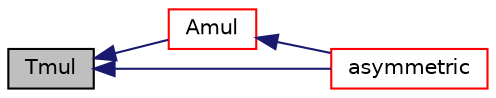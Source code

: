 digraph "Tmul"
{
  bgcolor="transparent";
  edge [fontname="Helvetica",fontsize="10",labelfontname="Helvetica",labelfontsize="10"];
  node [fontname="Helvetica",fontsize="10",shape=record];
  rankdir="LR";
  Node936 [label="Tmul",height=0.2,width=0.4,color="black", fillcolor="grey75", style="filled", fontcolor="black"];
  Node936 -> Node937 [dir="back",color="midnightblue",fontsize="10",style="solid",fontname="Helvetica"];
  Node937 [label="Amul",height=0.2,width=0.4,color="red",URL="$a28105.html#a190e933c1c9f3b6a97ad84114439e831",tooltip="Matrix multiplication. "];
  Node937 -> Node939 [dir="back",color="midnightblue",fontsize="10",style="solid",fontname="Helvetica"];
  Node939 [label="asymmetric",height=0.2,width=0.4,color="red",URL="$a28105.html#aff45003a4c4226b1f6f4e5e24d382e03"];
  Node936 -> Node939 [dir="back",color="midnightblue",fontsize="10",style="solid",fontname="Helvetica"];
}
